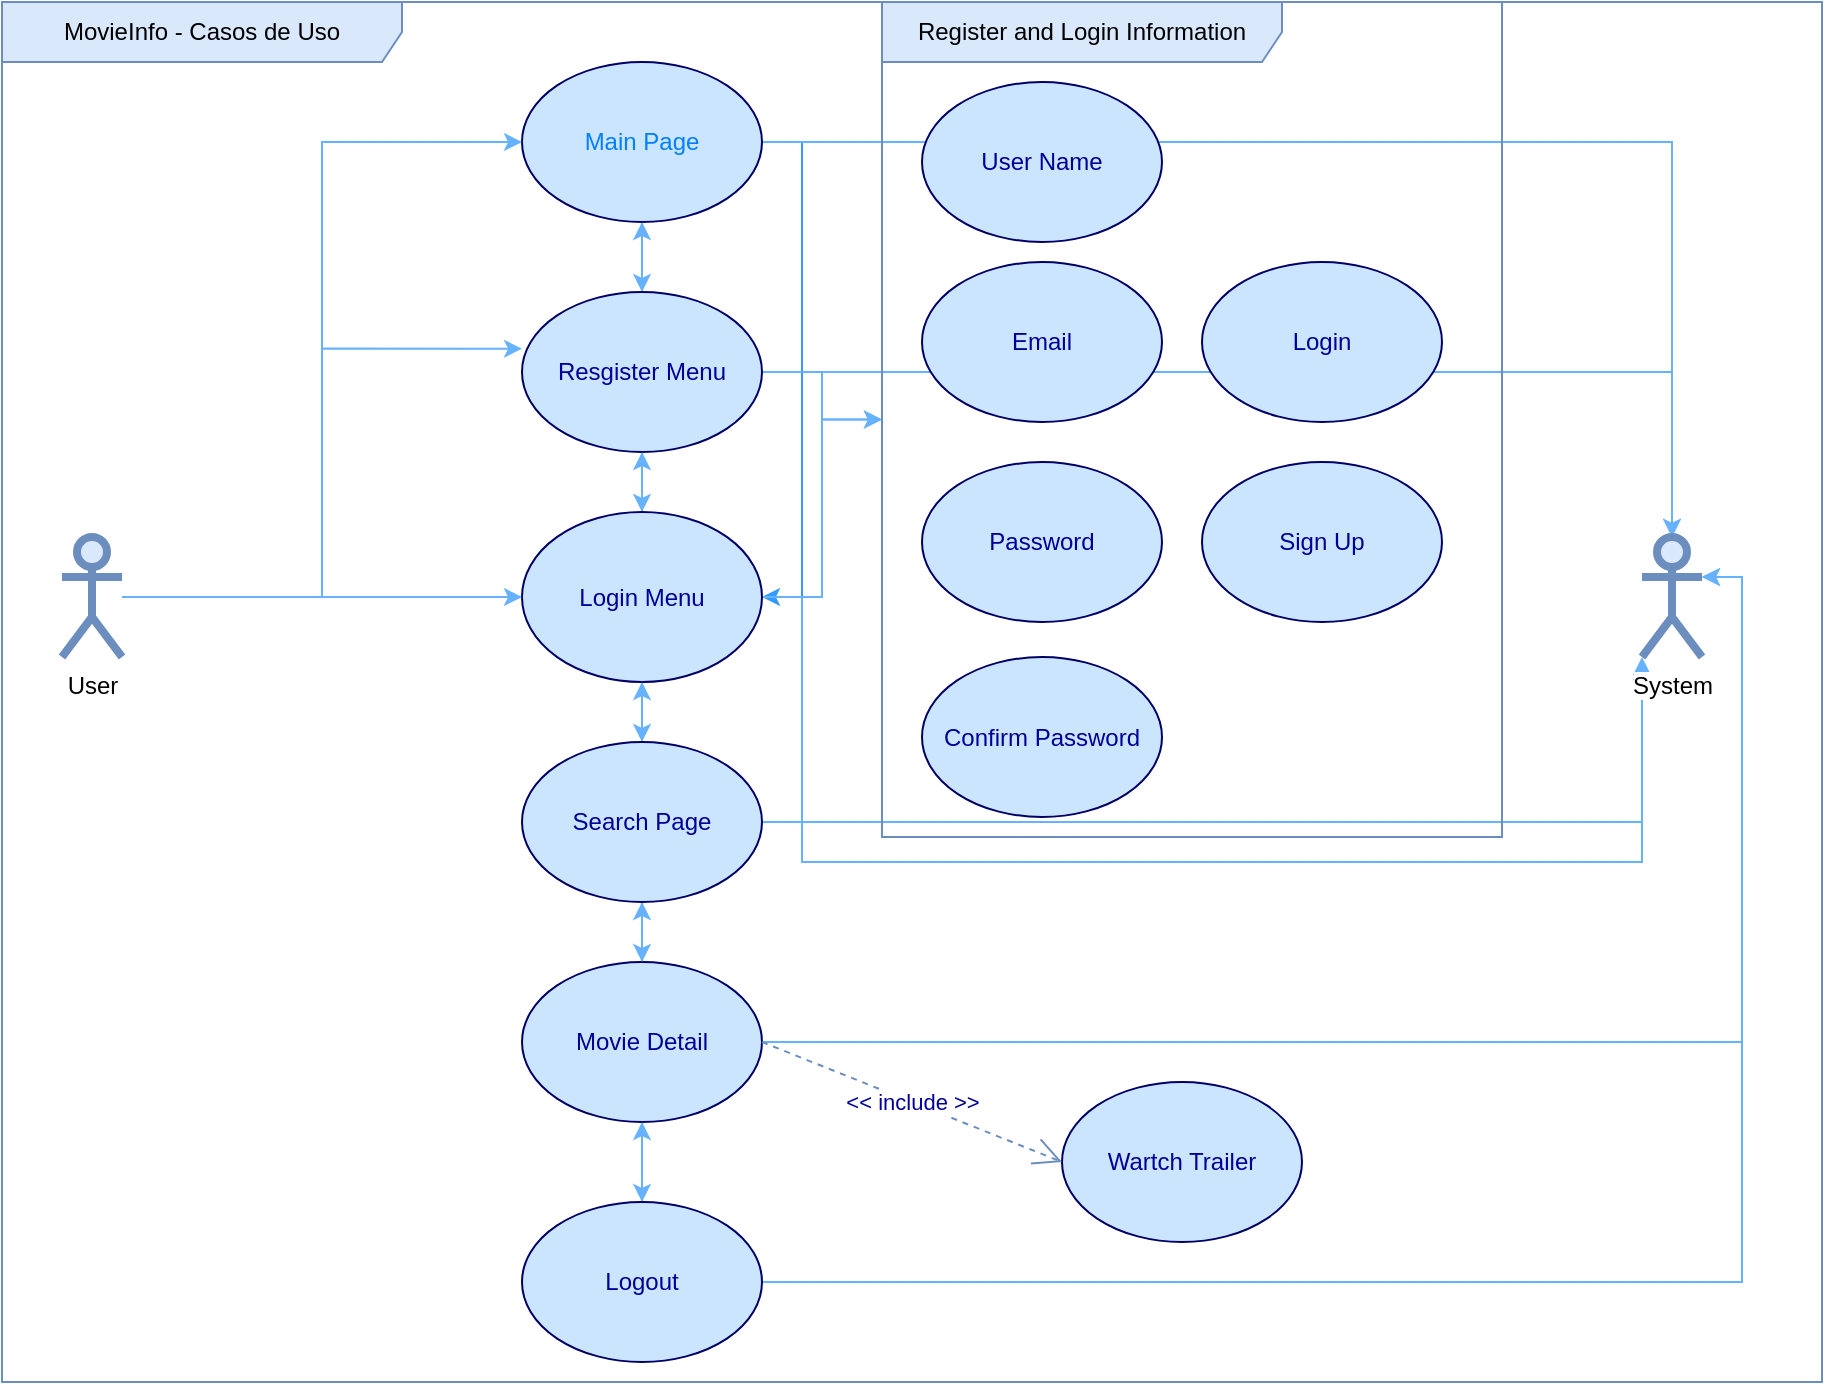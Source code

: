 <mxfile version="15.0.4" type="google"><diagram id="1cee9afd-dcdd-cf27-cb82-50d77dad4855" name="Page-1"><mxGraphModel dx="782" dy="376" grid="1" gridSize="10" guides="1" tooltips="1" connect="1" arrows="1" fold="1" page="1" pageScale="1" pageWidth="850" pageHeight="1100" math="0" shadow="0"><root><mxCell id="0"/><mxCell id="1" parent="0"/><mxCell id="QqGKcZVtMfv5Ie3Rvk50-13" value="" style="edgeStyle=orthogonalEdgeStyle;rounded=0;orthogonalLoop=1;jettySize=auto;html=1;labelBackgroundColor=#1A1A1A;strokeColor=#66B2FF;" parent="1" source="c1cb8d76720eaeb-1" target="c1cb8d76720eaeb-2" edge="1"><mxGeometry relative="1" as="geometry"/></mxCell><mxCell id="QqGKcZVtMfv5Ie3Rvk50-22" style="edgeStyle=orthogonalEdgeStyle;rounded=0;orthogonalLoop=1;jettySize=auto;html=1;entryX=1;entryY=0.5;entryDx=0;entryDy=0;labelBackgroundColor=#1A1A1A;strokeColor=#3399FF;" parent="1" source="c1cb8d76720eaeb-1" target="c1cb8d76720eaeb-3" edge="1"><mxGeometry relative="1" as="geometry"><Array as="points"><mxPoint x="460" y="90"/><mxPoint x="460" y="318"/></Array></mxGeometry></mxCell><mxCell id="030QIkNvUMF4EC-1pWSP-22" style="edgeStyle=orthogonalEdgeStyle;rounded=0;orthogonalLoop=1;jettySize=auto;html=1;entryX=0.5;entryY=0;entryDx=0;entryDy=0;entryPerimeter=0;strokeColor=#66B2FF;" parent="1" source="c1cb8d76720eaeb-1" target="030QIkNvUMF4EC-1pWSP-8" edge="1"><mxGeometry relative="1" as="geometry"/></mxCell><mxCell id="c1cb8d76720eaeb-1" value="&lt;font color=&quot;#007fff&quot;&gt;Main Page&lt;/font&gt;" style="ellipse;whiteSpace=wrap;html=1;fontColor=#000099;fillColor=#CCE5FF;strokeColor=#000066;" parent="1" vertex="1"><mxGeometry x="320" y="50" width="120" height="80" as="geometry"/></mxCell><mxCell id="QqGKcZVtMfv5Ie3Rvk50-12" value="" style="edgeStyle=orthogonalEdgeStyle;rounded=0;orthogonalLoop=1;jettySize=auto;html=1;labelBackgroundColor=#1A1A1A;strokeColor=#66B2FF;" parent="1" source="c1cb8d76720eaeb-2" target="c1cb8d76720eaeb-1" edge="1"><mxGeometry relative="1" as="geometry"/></mxCell><mxCell id="QqGKcZVtMfv5Ie3Rvk50-14" value="" style="edgeStyle=orthogonalEdgeStyle;rounded=0;orthogonalLoop=1;jettySize=auto;html=1;labelBackgroundColor=#1A1A1A;strokeColor=#66B2FF;" parent="1" source="c1cb8d76720eaeb-2" target="c1cb8d76720eaeb-3" edge="1"><mxGeometry relative="1" as="geometry"/></mxCell><mxCell id="030QIkNvUMF4EC-1pWSP-21" style="edgeStyle=orthogonalEdgeStyle;rounded=0;orthogonalLoop=1;jettySize=auto;html=1;strokeColor=#66B2FF;" parent="1" source="c1cb8d76720eaeb-2" target="030QIkNvUMF4EC-1pWSP-18" edge="1"><mxGeometry relative="1" as="geometry"/></mxCell><mxCell id="030QIkNvUMF4EC-1pWSP-24" style="edgeStyle=orthogonalEdgeStyle;rounded=0;orthogonalLoop=1;jettySize=auto;html=1;entryX=0.5;entryY=0;entryDx=0;entryDy=0;entryPerimeter=0;strokeColor=#66B2FF;" parent="1" source="c1cb8d76720eaeb-2" target="030QIkNvUMF4EC-1pWSP-8" edge="1"><mxGeometry relative="1" as="geometry"/></mxCell><mxCell id="c1cb8d76720eaeb-2" value="Resgister Menu" style="ellipse;whiteSpace=wrap;html=1;strokeColor=#000066;fontColor=#000099;fillColor=#CCE5FF;" parent="1" vertex="1"><mxGeometry x="320" y="165" width="120" height="80" as="geometry"/></mxCell><mxCell id="QqGKcZVtMfv5Ie3Rvk50-15" value="" style="edgeStyle=orthogonalEdgeStyle;rounded=0;orthogonalLoop=1;jettySize=auto;html=1;labelBackgroundColor=#1A1A1A;strokeColor=#66B2FF;" parent="1" source="c1cb8d76720eaeb-3" target="c1cb8d76720eaeb-2" edge="1"><mxGeometry relative="1" as="geometry"/></mxCell><mxCell id="QqGKcZVtMfv5Ie3Rvk50-17" style="edgeStyle=orthogonalEdgeStyle;rounded=0;orthogonalLoop=1;jettySize=auto;html=1;entryX=0.5;entryY=0;entryDx=0;entryDy=0;labelBackgroundColor=#1A1A1A;strokeColor=#66B2FF;" parent="1" source="c1cb8d76720eaeb-3" target="c1cb8d76720eaeb-26" edge="1"><mxGeometry relative="1" as="geometry"/></mxCell><mxCell id="030QIkNvUMF4EC-1pWSP-19" style="edgeStyle=orthogonalEdgeStyle;rounded=0;orthogonalLoop=1;jettySize=auto;html=1;strokeColor=#66B2FF;" parent="1" source="c1cb8d76720eaeb-3" target="030QIkNvUMF4EC-1pWSP-18" edge="1"><mxGeometry relative="1" as="geometry"/></mxCell><mxCell id="030QIkNvUMF4EC-1pWSP-25" style="edgeStyle=orthogonalEdgeStyle;rounded=0;orthogonalLoop=1;jettySize=auto;html=1;entryX=0;entryY=1;entryDx=0;entryDy=0;entryPerimeter=0;strokeColor=#66B2FF;" parent="1" source="c1cb8d76720eaeb-3" target="030QIkNvUMF4EC-1pWSP-8" edge="1"><mxGeometry relative="1" as="geometry"><Array as="points"><mxPoint x="460" y="318"/><mxPoint x="460" y="450"/><mxPoint x="880" y="450"/></Array></mxGeometry></mxCell><mxCell id="c1cb8d76720eaeb-3" value="Login Menu" style="ellipse;whiteSpace=wrap;html=1;strokeColor=#000066;fontColor=#000099;fillColor=#CCE5FF;" parent="1" vertex="1"><mxGeometry x="320" y="275" width="120" height="85" as="geometry"/></mxCell><mxCell id="QqGKcZVtMfv5Ie3Rvk50-19" style="edgeStyle=orthogonalEdgeStyle;rounded=0;orthogonalLoop=1;jettySize=auto;html=1;labelBackgroundColor=#1A1A1A;strokeColor=#66B2FF;" parent="1" source="c1cb8d76720eaeb-6" edge="1"><mxGeometry relative="1" as="geometry"><mxPoint x="380" y="470" as="targetPoint"/></mxGeometry></mxCell><mxCell id="QqGKcZVtMfv5Ie3Rvk50-24" style="edgeStyle=orthogonalEdgeStyle;rounded=0;orthogonalLoop=1;jettySize=auto;html=1;labelBackgroundColor=#1A1A1A;strokeColor=#66B2FF;" parent="1" source="c1cb8d76720eaeb-6" edge="1"><mxGeometry relative="1" as="geometry"><mxPoint x="380" y="620" as="targetPoint"/></mxGeometry></mxCell><mxCell id="030QIkNvUMF4EC-1pWSP-27" style="edgeStyle=orthogonalEdgeStyle;rounded=0;orthogonalLoop=1;jettySize=auto;html=1;entryX=1;entryY=0.333;entryDx=0;entryDy=0;entryPerimeter=0;strokeColor=#66B2FF;" parent="1" source="c1cb8d76720eaeb-6" target="030QIkNvUMF4EC-1pWSP-8" edge="1"><mxGeometry relative="1" as="geometry"/></mxCell><mxCell id="c1cb8d76720eaeb-6" value="Movie Detail" style="ellipse;whiteSpace=wrap;html=1;strokeColor=#000066;fontColor=#000099;fillColor=#CCE5FF;" parent="1" vertex="1"><mxGeometry x="320" y="500" width="120" height="80" as="geometry"/></mxCell><mxCell id="QqGKcZVtMfv5Ie3Rvk50-23" value="" style="edgeStyle=orthogonalEdgeStyle;rounded=0;orthogonalLoop=1;jettySize=auto;html=1;labelBackgroundColor=#1A1A1A;strokeColor=#66B2FF;" parent="1" source="c1cb8d76720eaeb-7" target="c1cb8d76720eaeb-6" edge="1"><mxGeometry relative="1" as="geometry"/></mxCell><mxCell id="030QIkNvUMF4EC-1pWSP-28" style="edgeStyle=orthogonalEdgeStyle;rounded=0;orthogonalLoop=1;jettySize=auto;html=1;entryX=1;entryY=0.333;entryDx=0;entryDy=0;entryPerimeter=0;strokeColor=#66B2FF;" parent="1" source="c1cb8d76720eaeb-7" target="030QIkNvUMF4EC-1pWSP-8" edge="1"><mxGeometry relative="1" as="geometry"/></mxCell><mxCell id="c1cb8d76720eaeb-7" value="Logout" style="ellipse;whiteSpace=wrap;html=1;strokeColor=#000066;fontColor=#000099;fillColor=#CCE5FF;" parent="1" vertex="1"><mxGeometry x="320" y="620" width="120" height="80" as="geometry"/></mxCell><mxCell id="c1cb8d76720eaeb-8" value="Wartch Trailer" style="ellipse;whiteSpace=wrap;html=1;strokeColor=#000066;fontColor=#000099;fillColor=#CCE5FF;" parent="1" vertex="1"><mxGeometry x="590" y="560" width="120" height="80" as="geometry"/></mxCell><mxCell id="030QIkNvUMF4EC-1pWSP-29" style="edgeStyle=orthogonalEdgeStyle;rounded=0;orthogonalLoop=1;jettySize=auto;html=1;entryX=0;entryY=0.5;entryDx=0;entryDy=0;strokeColor=#66B2FF;" parent="1" source="c1cb8d76720eaeb-15" target="c1cb8d76720eaeb-1" edge="1"><mxGeometry relative="1" as="geometry"/></mxCell><mxCell id="030QIkNvUMF4EC-1pWSP-30" style="edgeStyle=orthogonalEdgeStyle;rounded=0;orthogonalLoop=1;jettySize=auto;html=1;entryX=0;entryY=0.354;entryDx=0;entryDy=0;entryPerimeter=0;strokeColor=#66B2FF;" parent="1" source="c1cb8d76720eaeb-15" target="c1cb8d76720eaeb-2" edge="1"><mxGeometry relative="1" as="geometry"/></mxCell><mxCell id="030QIkNvUMF4EC-1pWSP-31" style="edgeStyle=orthogonalEdgeStyle;rounded=0;orthogonalLoop=1;jettySize=auto;html=1;entryX=0;entryY=0.5;entryDx=0;entryDy=0;strokeColor=#66B2FF;" parent="1" source="c1cb8d76720eaeb-15" target="c1cb8d76720eaeb-3" edge="1"><mxGeometry relative="1" as="geometry"/></mxCell><mxCell id="c1cb8d76720eaeb-15" value="User" style="shape=umlActor;verticalLabelPosition=bottom;labelBackgroundColor=#ffffff;verticalAlign=top;html=1;strokeWidth=4;fillColor=#dae8fc;strokeColor=#6c8ebf;" parent="1" vertex="1"><mxGeometry x="90" y="287.5" width="30" height="60" as="geometry"/></mxCell><mxCell id="c1cb8d76720eaeb-22" value="MovieInfo - Casos de Uso" style="shape=umlFrame;whiteSpace=wrap;html=1;strokeWidth=1;fillColor=#dae8fc;width=200;height=30;strokeColor=#6c8ebf;" parent="1" vertex="1"><mxGeometry x="60" y="20" width="910" height="690" as="geometry"/></mxCell><mxCell id="QqGKcZVtMfv5Ie3Rvk50-16" value="" style="edgeStyle=orthogonalEdgeStyle;rounded=0;orthogonalLoop=1;jettySize=auto;html=1;labelBackgroundColor=#1A1A1A;strokeColor=#66B2FF;" parent="1" source="c1cb8d76720eaeb-26" target="c1cb8d76720eaeb-3" edge="1"><mxGeometry relative="1" as="geometry"/></mxCell><mxCell id="QqGKcZVtMfv5Ie3Rvk50-18" value="" style="edgeStyle=orthogonalEdgeStyle;rounded=0;orthogonalLoop=1;jettySize=auto;html=1;labelBackgroundColor=#1A1A1A;strokeColor=#66B2FF;" parent="1" source="c1cb8d76720eaeb-26" target="c1cb8d76720eaeb-6" edge="1"><mxGeometry relative="1" as="geometry"/></mxCell><mxCell id="030QIkNvUMF4EC-1pWSP-26" style="edgeStyle=orthogonalEdgeStyle;rounded=0;orthogonalLoop=1;jettySize=auto;html=1;strokeColor=#66B2FF;" parent="1" source="c1cb8d76720eaeb-26" edge="1"><mxGeometry relative="1" as="geometry"><mxPoint x="880" y="350" as="targetPoint"/><Array as="points"><mxPoint x="880" y="430"/></Array></mxGeometry></mxCell><mxCell id="c1cb8d76720eaeb-26" value="Search Page" style="ellipse;whiteSpace=wrap;html=1;strokeColor=#000066;fontColor=#000099;fillColor=#CCE5FF;" parent="1" vertex="1"><mxGeometry x="320" y="390" width="120" height="80" as="geometry"/></mxCell><mxCell id="030QIkNvUMF4EC-1pWSP-2" value="User Name" style="ellipse;whiteSpace=wrap;html=1;strokeColor=#000066;fontColor=#000099;fillColor=#CCE5FF;" parent="1" vertex="1"><mxGeometry x="520" y="60" width="120" height="80" as="geometry"/></mxCell><mxCell id="030QIkNvUMF4EC-1pWSP-3" value="Email" style="ellipse;whiteSpace=wrap;html=1;strokeColor=#000066;fontColor=#000099;fillColor=#CCE5FF;" parent="1" vertex="1"><mxGeometry x="520" y="150" width="120" height="80" as="geometry"/></mxCell><mxCell id="030QIkNvUMF4EC-1pWSP-5" value="Password" style="ellipse;whiteSpace=wrap;html=1;strokeColor=#000066;fontColor=#000099;fillColor=#CCE5FF;" parent="1" vertex="1"><mxGeometry x="520" y="250" width="120" height="80" as="geometry"/></mxCell><mxCell id="030QIkNvUMF4EC-1pWSP-8" value="System" style="shape=umlActor;verticalLabelPosition=bottom;labelBackgroundColor=#ffffff;verticalAlign=top;html=1;strokeWidth=4;fillColor=#dae8fc;strokeColor=#6c8ebf;" parent="1" vertex="1"><mxGeometry x="880" y="287.5" width="30" height="60" as="geometry"/></mxCell><mxCell id="030QIkNvUMF4EC-1pWSP-6" value="Confirm Password" style="ellipse;whiteSpace=wrap;html=1;strokeColor=#000066;fontColor=#000099;fillColor=#CCE5FF;" parent="1" vertex="1"><mxGeometry x="520" y="347.5" width="120" height="80" as="geometry"/></mxCell><mxCell id="030QIkNvUMF4EC-1pWSP-14" value="&amp;lt;&amp;lt; include &amp;gt;&amp;gt;" style="endArrow=open;endSize=12;dashed=1;html=1;exitX=1;exitY=0.5;entryX=0;entryY=0.5;fontColor=#000099;strokeColor=#6c8ebf;fillColor=#dae8fc;exitDx=0;exitDy=0;entryDx=0;entryDy=0;" parent="1" source="c1cb8d76720eaeb-6" target="c1cb8d76720eaeb-8" edge="1"><mxGeometry width="160" relative="1" as="geometry"><mxPoint x="450.005" y="549.554" as="sourcePoint"/><mxPoint x="574.614" y="490.004" as="targetPoint"/></mxGeometry></mxCell><mxCell id="030QIkNvUMF4EC-1pWSP-15" value="Login" style="ellipse;whiteSpace=wrap;html=1;strokeColor=#000066;fontColor=#000099;fillColor=#CCE5FF;" parent="1" vertex="1"><mxGeometry x="660" y="150" width="120" height="80" as="geometry"/></mxCell><mxCell id="030QIkNvUMF4EC-1pWSP-16" value="Sign Up" style="ellipse;whiteSpace=wrap;html=1;strokeColor=#000066;fontColor=#000099;fillColor=#CCE5FF;" parent="1" vertex="1"><mxGeometry x="660" y="250" width="120" height="80" as="geometry"/></mxCell><mxCell id="030QIkNvUMF4EC-1pWSP-18" value="Register and Login Information" style="shape=umlFrame;whiteSpace=wrap;html=1;strokeWidth=1;fillColor=#dae8fc;width=200;height=30;strokeColor=#6c8ebf;" parent="1" vertex="1"><mxGeometry x="500" y="20" width="310" height="417.5" as="geometry"/></mxCell></root></mxGraphModel></diagram></mxfile>